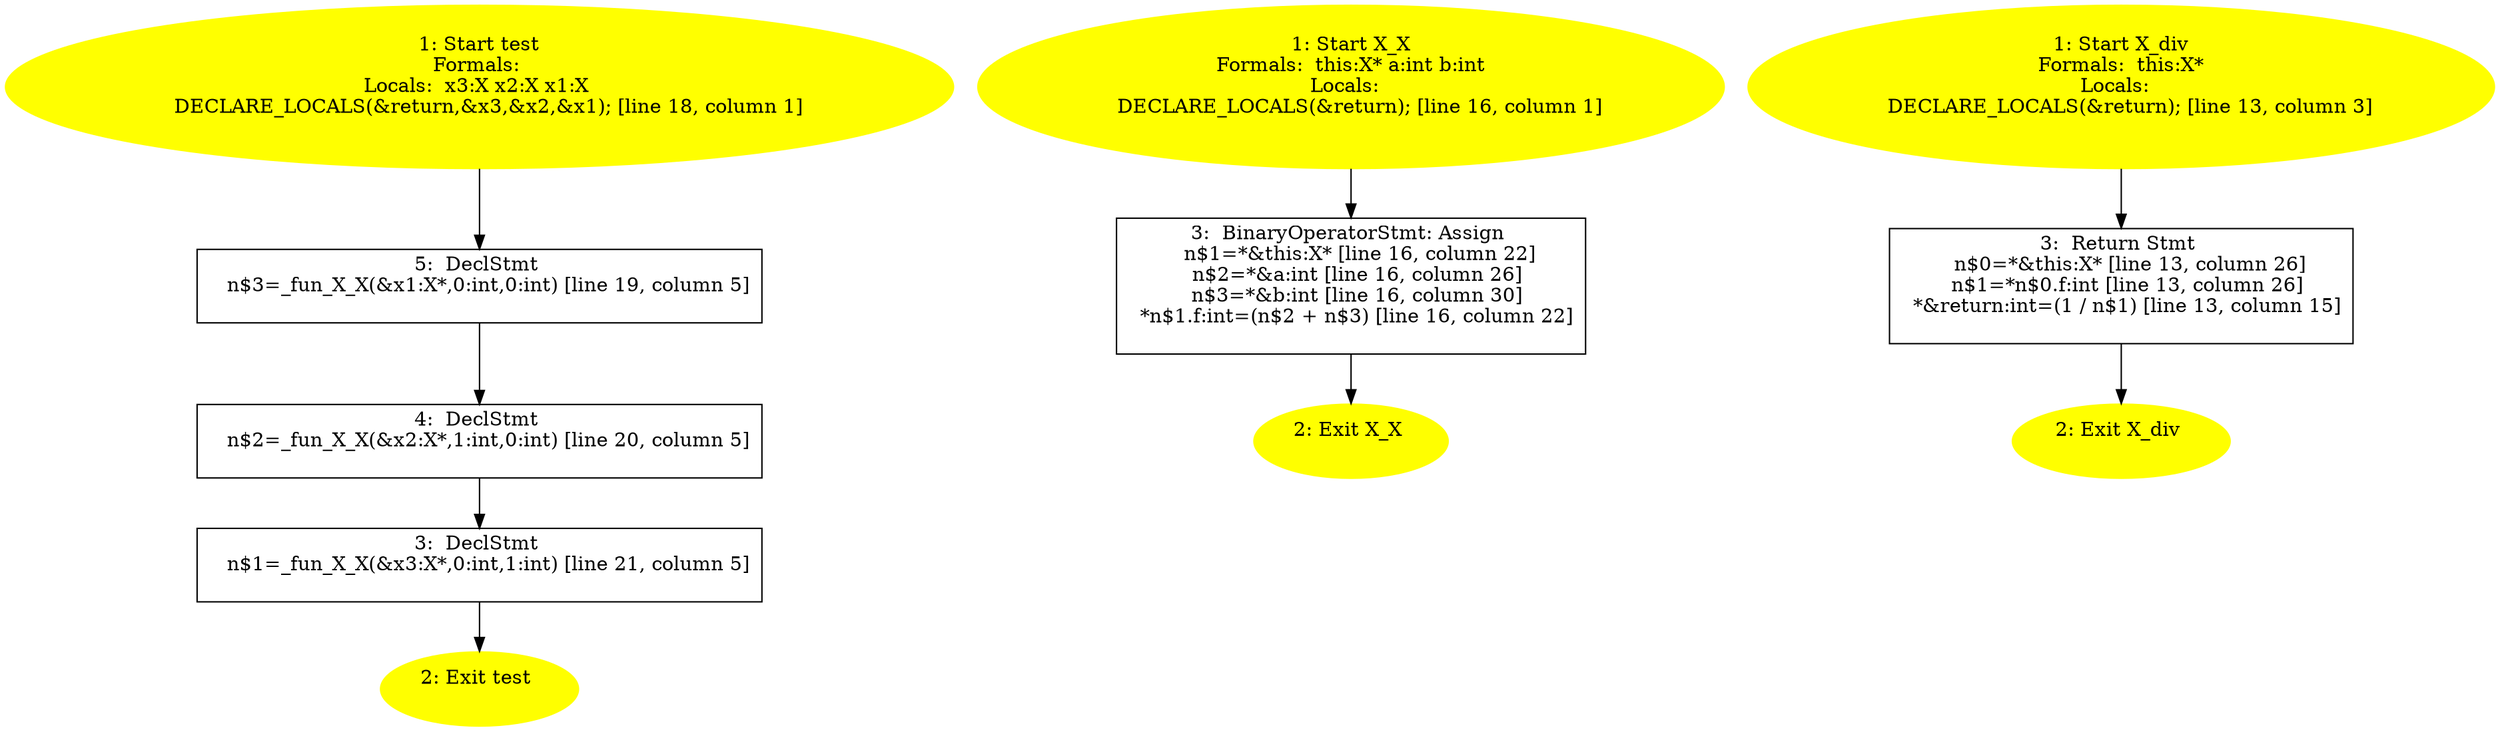 /* @generated */
digraph cfg {
"test#18241244337164948030.afc14f193ad97442f67ac7183be789bc_1" [label="1: Start test\nFormals: \nLocals:  x3:X x2:X x1:X \n   DECLARE_LOCALS(&return,&x3,&x2,&x1); [line 18, column 1]\n " color=yellow style=filled]
	

	 "test#18241244337164948030.afc14f193ad97442f67ac7183be789bc_1" -> "test#18241244337164948030.afc14f193ad97442f67ac7183be789bc_5" ;
"test#18241244337164948030.afc14f193ad97442f67ac7183be789bc_2" [label="2: Exit test \n  " color=yellow style=filled]
	

"test#18241244337164948030.afc14f193ad97442f67ac7183be789bc_3" [label="3:  DeclStmt \n   n$1=_fun_X_X(&x3:X*,0:int,1:int) [line 21, column 5]\n " shape="box"]
	

	 "test#18241244337164948030.afc14f193ad97442f67ac7183be789bc_3" -> "test#18241244337164948030.afc14f193ad97442f67ac7183be789bc_2" ;
"test#18241244337164948030.afc14f193ad97442f67ac7183be789bc_4" [label="4:  DeclStmt \n   n$2=_fun_X_X(&x2:X*,1:int,0:int) [line 20, column 5]\n " shape="box"]
	

	 "test#18241244337164948030.afc14f193ad97442f67ac7183be789bc_4" -> "test#18241244337164948030.afc14f193ad97442f67ac7183be789bc_3" ;
"test#18241244337164948030.afc14f193ad97442f67ac7183be789bc_5" [label="5:  DeclStmt \n   n$3=_fun_X_X(&x1:X*,0:int,0:int) [line 19, column 5]\n " shape="box"]
	

	 "test#18241244337164948030.afc14f193ad97442f67ac7183be789bc_5" -> "test#18241244337164948030.afc14f193ad97442f67ac7183be789bc_4" ;
"X#X#{14939599560045044604}.b28c8e2a1dd7783932fc838d8413f387_1" [label="1: Start X_X\nFormals:  this:X* a:int b:int\nLocals:  \n   DECLARE_LOCALS(&return); [line 16, column 1]\n " color=yellow style=filled]
	

	 "X#X#{14939599560045044604}.b28c8e2a1dd7783932fc838d8413f387_1" -> "X#X#{14939599560045044604}.b28c8e2a1dd7783932fc838d8413f387_3" ;
"X#X#{14939599560045044604}.b28c8e2a1dd7783932fc838d8413f387_2" [label="2: Exit X_X \n  " color=yellow style=filled]
	

"X#X#{14939599560045044604}.b28c8e2a1dd7783932fc838d8413f387_3" [label="3:  BinaryOperatorStmt: Assign \n   n$1=*&this:X* [line 16, column 22]\n  n$2=*&a:int [line 16, column 26]\n  n$3=*&b:int [line 16, column 30]\n  *n$1.f:int=(n$2 + n$3) [line 16, column 22]\n " shape="box"]
	

	 "X#X#{14939599560045044604}.b28c8e2a1dd7783932fc838d8413f387_3" -> "X#X#{14939599560045044604}.b28c8e2a1dd7783932fc838d8413f387_2" ;
"div#X#(18085298371773708552).78228fdd912ebeeb718ac23bdc727c87_1" [label="1: Start X_div\nFormals:  this:X*\nLocals:  \n   DECLARE_LOCALS(&return); [line 13, column 3]\n " color=yellow style=filled]
	

	 "div#X#(18085298371773708552).78228fdd912ebeeb718ac23bdc727c87_1" -> "div#X#(18085298371773708552).78228fdd912ebeeb718ac23bdc727c87_3" ;
"div#X#(18085298371773708552).78228fdd912ebeeb718ac23bdc727c87_2" [label="2: Exit X_div \n  " color=yellow style=filled]
	

"div#X#(18085298371773708552).78228fdd912ebeeb718ac23bdc727c87_3" [label="3:  Return Stmt \n   n$0=*&this:X* [line 13, column 26]\n  n$1=*n$0.f:int [line 13, column 26]\n  *&return:int=(1 / n$1) [line 13, column 15]\n " shape="box"]
	

	 "div#X#(18085298371773708552).78228fdd912ebeeb718ac23bdc727c87_3" -> "div#X#(18085298371773708552).78228fdd912ebeeb718ac23bdc727c87_2" ;
}
